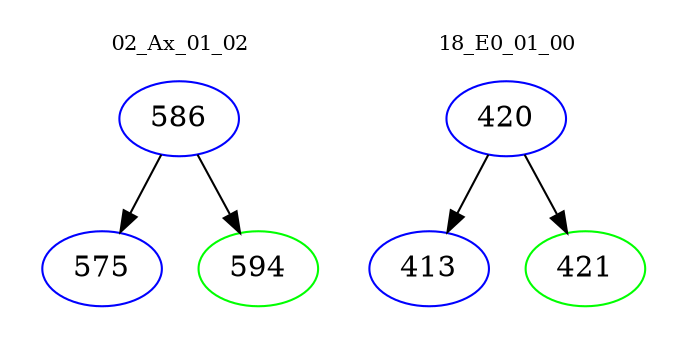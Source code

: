 digraph{
subgraph cluster_0 {
color = white
label = "02_Ax_01_02";
fontsize=10;
T0_586 [label="586", color="blue"]
T0_586 -> T0_575 [color="black"]
T0_575 [label="575", color="blue"]
T0_586 -> T0_594 [color="black"]
T0_594 [label="594", color="green"]
}
subgraph cluster_1 {
color = white
label = "18_E0_01_00";
fontsize=10;
T1_420 [label="420", color="blue"]
T1_420 -> T1_413 [color="black"]
T1_413 [label="413", color="blue"]
T1_420 -> T1_421 [color="black"]
T1_421 [label="421", color="green"]
}
}
